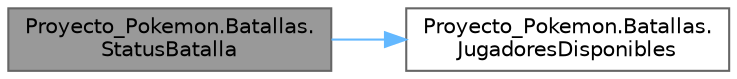 digraph "Proyecto_Pokemon.Batallas.StatusBatalla"
{
 // INTERACTIVE_SVG=YES
 // LATEX_PDF_SIZE
  bgcolor="transparent";
  edge [fontname=Helvetica,fontsize=10,labelfontname=Helvetica,labelfontsize=10];
  node [fontname=Helvetica,fontsize=10,shape=box,height=0.2,width=0.4];
  rankdir="LR";
  Node1 [id="Node000001",label="Proyecto_Pokemon.Batallas.\lStatusBatalla",height=0.2,width=0.4,color="gray40", fillcolor="grey60", style="filled", fontcolor="black",tooltip="Verificar si ambos entrenadores aún tienen pokemones vivos."];
  Node1 -> Node2 [id="edge1_Node000001_Node000002",color="steelblue1",style="solid",tooltip=" "];
  Node2 [id="Node000002",label="Proyecto_Pokemon.Batallas.\lJugadoresDisponibles",height=0.2,width=0.4,color="grey40", fillcolor="white", style="filled",URL="$classProyecto__Pokemon_1_1Batallas.html#af7f192bf1da0b84f05453b0145cd5279",tooltip="Devuelve lista de entrenadores disponibles."];
}
